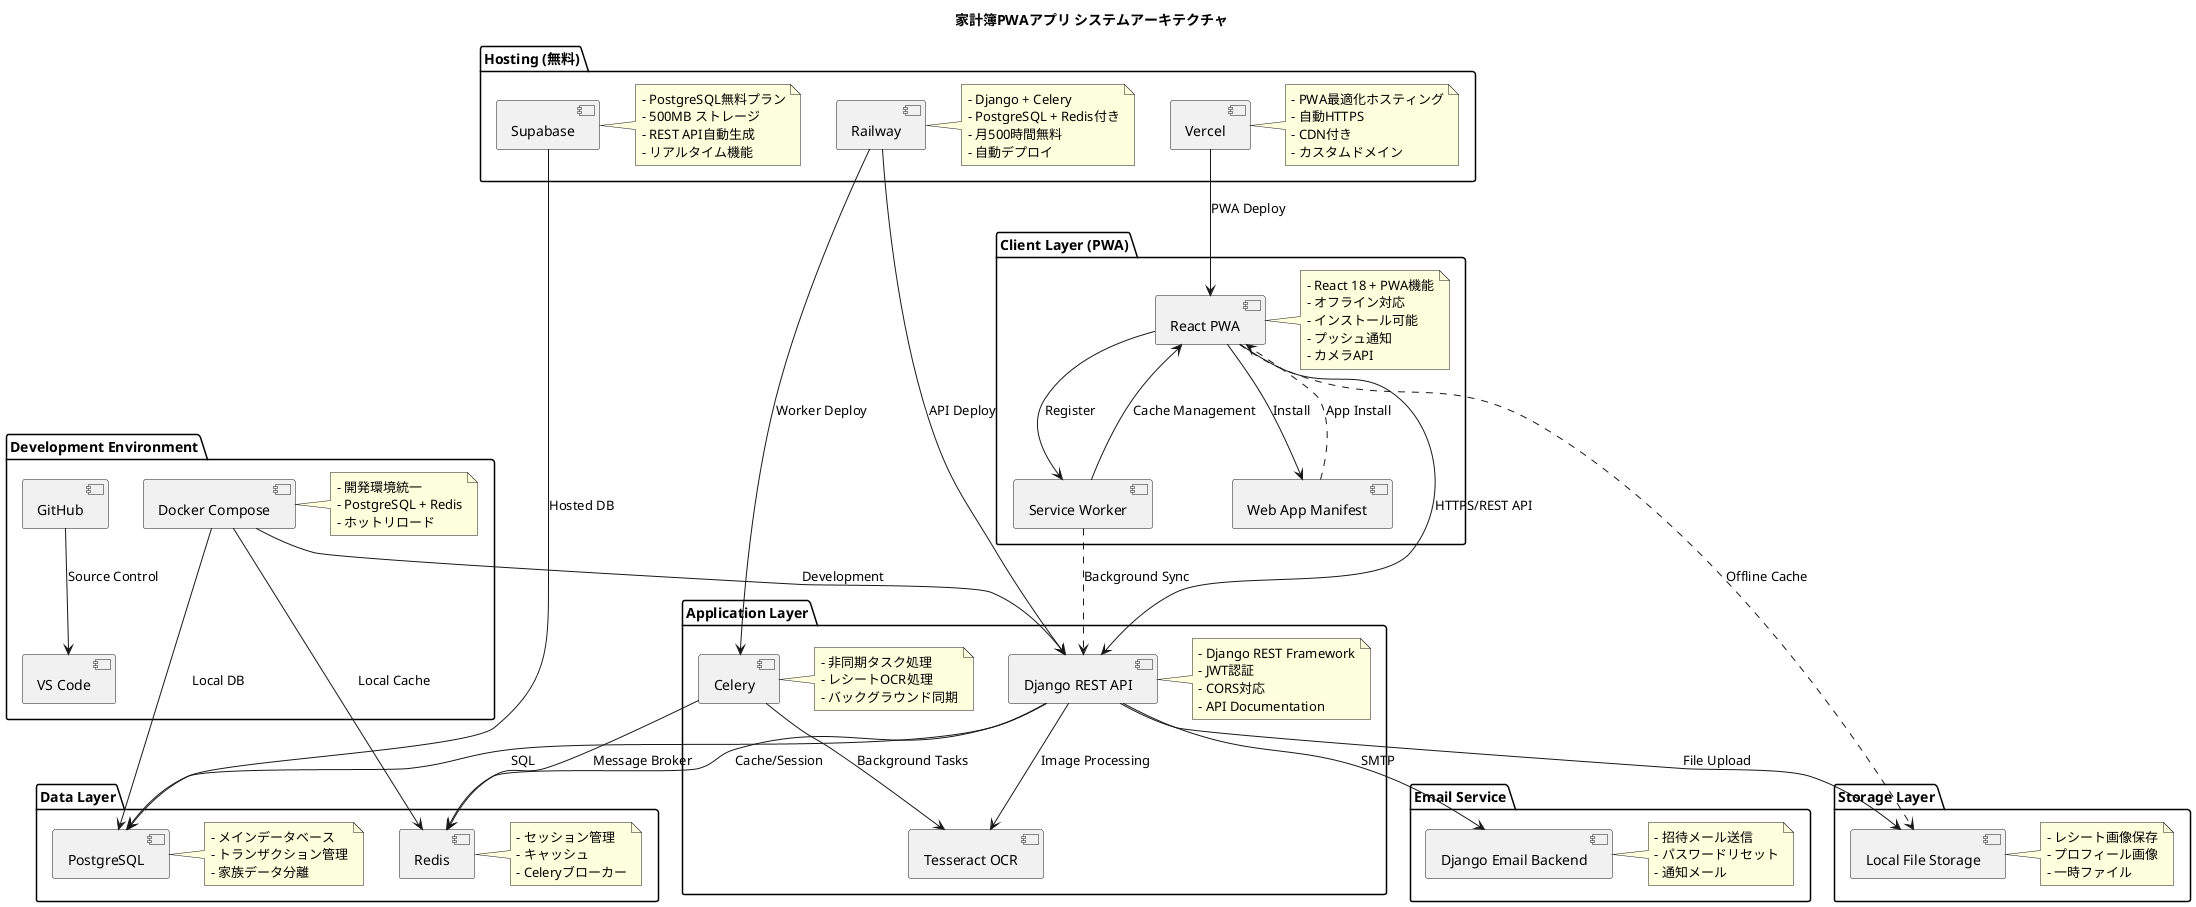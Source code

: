 @startuml
title 家計簿PWAアプリ システムアーキテクチャ

package "Client Layer (PWA)" {
  component [React PWA] as frontend
  component [Service Worker] as sw
  component [Web App Manifest] as manifest
  
  note right of frontend
    - React 18 + PWA機能
    - オフライン対応
    - インストール可能
    - プッシュ通知
    - カメラAPI
  end note
}

package "Application Layer" {
  component [Django REST API] as backend
  component [Celery] as celery
  component [Tesseract OCR] as ocr
  
  note right of backend
    - Django REST Framework
    - JWT認証
    - CORS対応
    - API Documentation
  end note
  
  note right of celery
    - 非同期タスク処理
    - レシートOCR処理
    - バックグラウンド同期
  end note
}

package "Data Layer" {
  database [PostgreSQL] as postgres
  database [Redis] as redis
  
  note right of postgres
    - メインデータベース
    - トランザクション管理
    - 家族データ分離
  end note
  
  note right of redis
    - セッション管理
    - キャッシュ
    - Celeryブローカー
  end note
}

package "Storage Layer" {
  component [Local File Storage] as storage
  
  note right of storage
    - レシート画像保存
    - プロフィール画像
    - 一時ファイル
  end note
}

package "Email Service" {
  component [Django Email Backend] as email
  
  note right of email
    - 招待メール送信
    - パスワードリセット
    - 通知メール
  end note
}

package "Development Environment" {
  component [Docker Compose] as docker
  component [VS Code] as vscode
  component [GitHub] as github
  
  note right of docker
    - 開発環境統一
    - PostgreSQL + Redis
    - ホットリロード
  end note
}

package "Hosting (無料)" {
  cloud [Vercel] as vercel_host
  cloud [Railway] as railway_host
  cloud [Supabase] as supabase_db
  
  note right of vercel_host
    - PWA最適化ホスティング
    - 自動HTTPS
    - CDN付き
    - カスタムドメイン
  end note
  
  note right of railway_host
    - Django + Celery
    - PostgreSQL + Redis付き
    - 月500時間無料
    - 自動デプロイ
  end note
  
  note right of supabase_db
    - PostgreSQL無料プラン
    - 500MB ストレージ
    - REST API自動生成
    - リアルタイム機能
  end note
}

' PWA関連の接続
frontend --> sw : Register
frontend --> manifest : Install
sw --> frontend : Cache Management

' API関連の接続
frontend --> backend : HTTPS/REST API
backend --> postgres : SQL
backend --> redis : Cache/Session
backend --> storage : File Upload
backend --> email : SMTP
backend --> ocr : Image Processing
celery --> redis : Message Broker
celery --> ocr : Background Tasks

' 開発環境
docker --> backend : Development
docker --> postgres : Local DB
docker --> redis : Local Cache
github --> vscode : Source Control

' デプロイ関連
vercel_host --> frontend : PWA Deploy
railway_host --> backend : API Deploy
railway_host --> celery : Worker Deploy
supabase_db --> postgres : Hosted DB

' PWA特有の機能フロー
frontend ..> storage : Offline Cache
sw ..> backend : Background Sync
manifest ..> frontend : App Install

@enduml